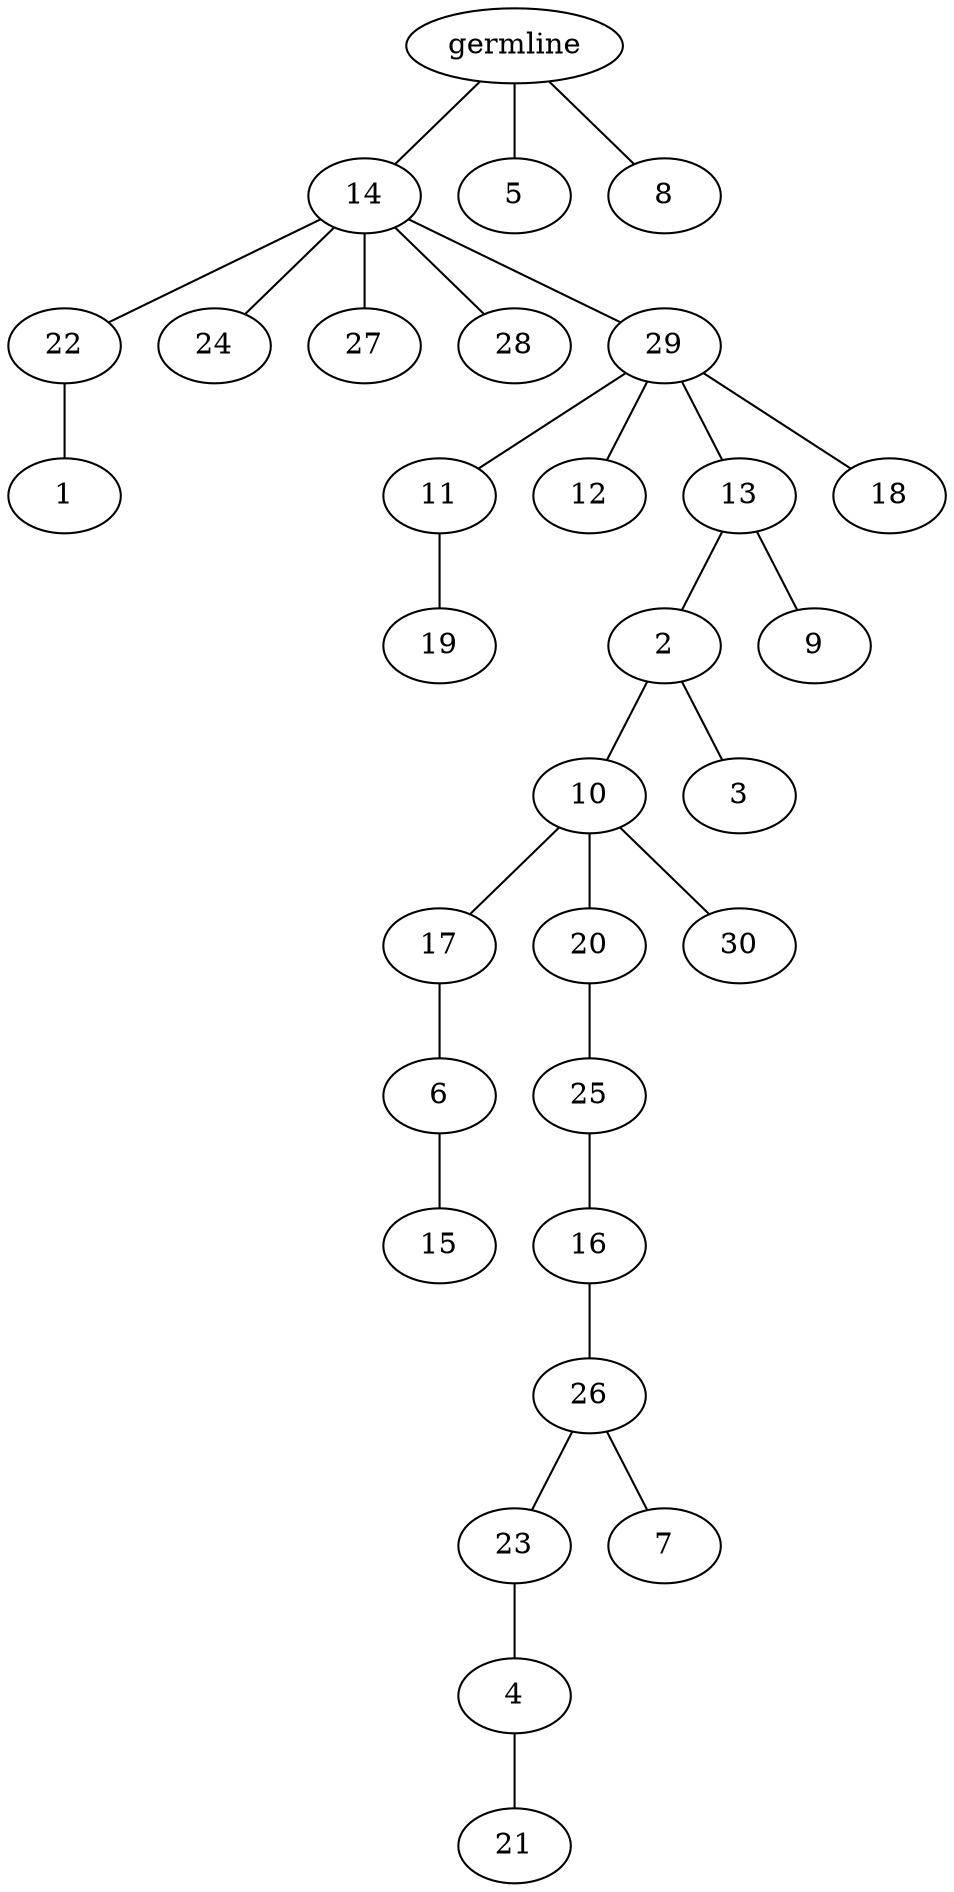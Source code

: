 graph tree {
    "140498068024048" [label="germline"];
    "140498057826848" [label="14"];
    "140498057829776" [label="22"];
    "140498057829968" [label="1"];
    "140498057828624" [label="24"];
    "140498057826512" [label="27"];
    "140498057757648" [label="28"];
    "140498057826608" [label="29"];
    "140498057827040" [label="11"];
    "140498057827616" [label="19"];
    "140498057828192" [label="12"];
    "140498057827232" [label="13"];
    "140498057827376" [label="2"];
    "140498057828144" [label="10"];
    "140498057828672" [label="17"];
    "140498057828960" [label="6"];
    "140498057829248" [label="15"];
    "140498057829488" [label="20"];
    "140498057828768" [label="25"];
    "140498057829632" [label="16"];
    "140498057829920" [label="26"];
    "140498057830256" [label="23"];
    "140498057756736" [label="4"];
    "140498057757168" [label="21"];
    "140498071745776" [label="7"];
    "140498057829728" [label="30"];
    "140498057828432" [label="3"];
    "140498057827664" [label="9"];
    "140498057827136" [label="18"];
    "140498057826944" [label="5"];
    "140498057827760" [label="8"];
    "140498068024048" -- "140498057826848";
    "140498068024048" -- "140498057826944";
    "140498068024048" -- "140498057827760";
    "140498057826848" -- "140498057829776";
    "140498057826848" -- "140498057828624";
    "140498057826848" -- "140498057826512";
    "140498057826848" -- "140498057757648";
    "140498057826848" -- "140498057826608";
    "140498057829776" -- "140498057829968";
    "140498057826608" -- "140498057827040";
    "140498057826608" -- "140498057828192";
    "140498057826608" -- "140498057827232";
    "140498057826608" -- "140498057827136";
    "140498057827040" -- "140498057827616";
    "140498057827232" -- "140498057827376";
    "140498057827232" -- "140498057827664";
    "140498057827376" -- "140498057828144";
    "140498057827376" -- "140498057828432";
    "140498057828144" -- "140498057828672";
    "140498057828144" -- "140498057829488";
    "140498057828144" -- "140498057829728";
    "140498057828672" -- "140498057828960";
    "140498057828960" -- "140498057829248";
    "140498057829488" -- "140498057828768";
    "140498057828768" -- "140498057829632";
    "140498057829632" -- "140498057829920";
    "140498057829920" -- "140498057830256";
    "140498057829920" -- "140498071745776";
    "140498057830256" -- "140498057756736";
    "140498057756736" -- "140498057757168";
}
